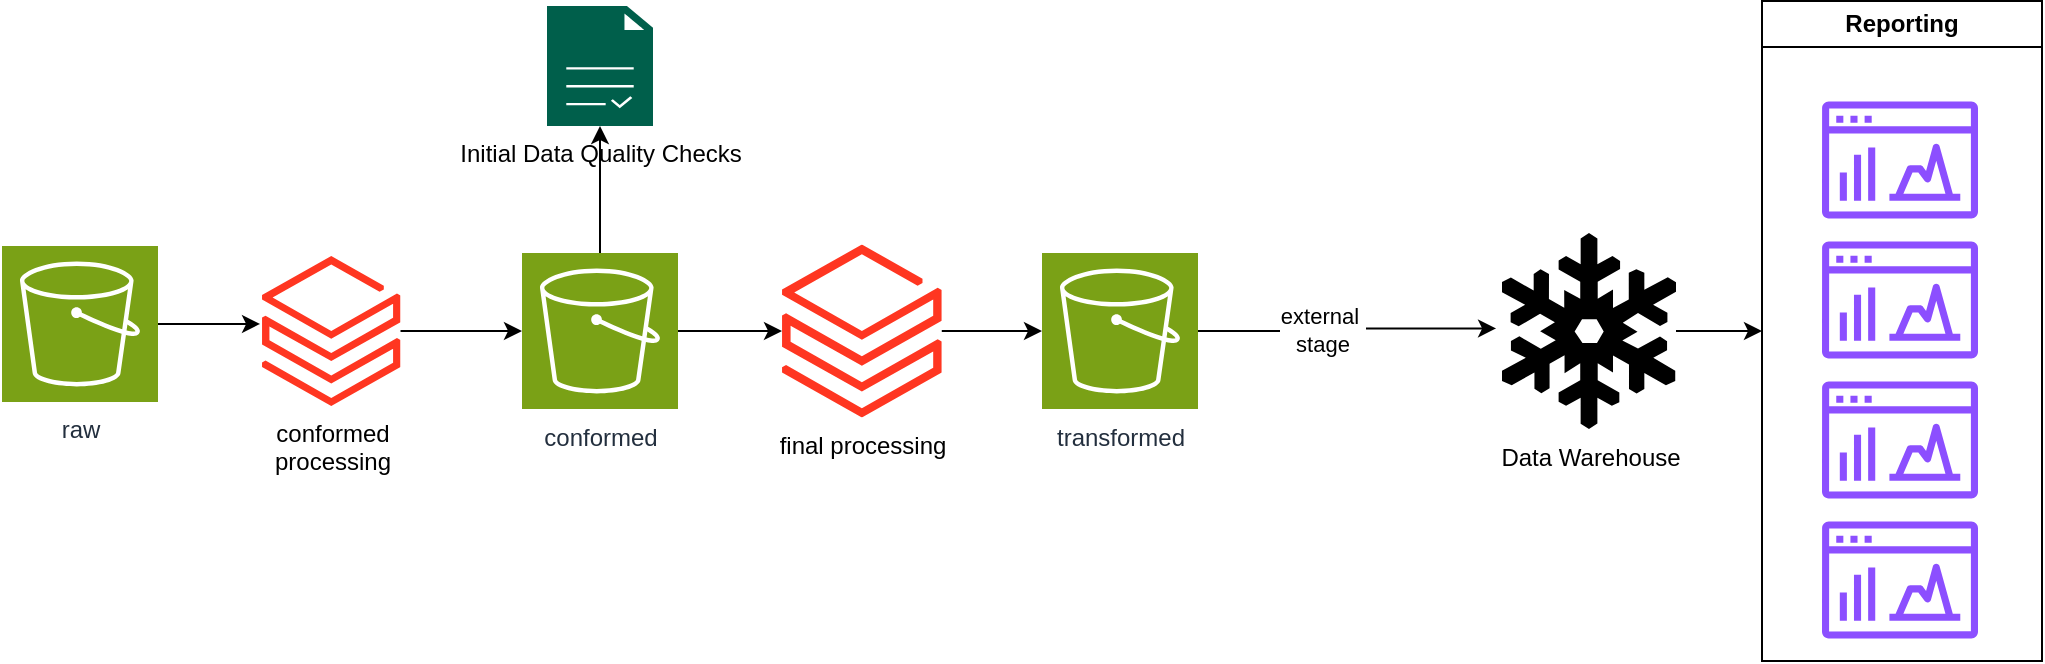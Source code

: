 <mxfile version="24.7.6">
  <diagram name="Page-1" id="KNU9SpJvPU2wU8JeDKuS">
    <mxGraphModel dx="1426" dy="759" grid="1" gridSize="10" guides="1" tooltips="1" connect="1" arrows="1" fold="1" page="1" pageScale="1" pageWidth="850" pageHeight="1100" math="0" shadow="0">
      <root>
        <mxCell id="0" />
        <mxCell id="1" parent="0" />
        <mxCell id="rflaLbUr40uzIL3F1Vz9-1" value="raw" style="sketch=0;points=[[0,0,0],[0.25,0,0],[0.5,0,0],[0.75,0,0],[1,0,0],[0,1,0],[0.25,1,0],[0.5,1,0],[0.75,1,0],[1,1,0],[0,0.25,0],[0,0.5,0],[0,0.75,0],[1,0.25,0],[1,0.5,0],[1,0.75,0]];outlineConnect=0;fontColor=#232F3E;fillColor=#7AA116;strokeColor=#ffffff;dashed=0;verticalLabelPosition=bottom;verticalAlign=top;align=center;html=1;fontSize=12;fontStyle=0;aspect=fixed;shape=mxgraph.aws4.resourceIcon;resIcon=mxgraph.aws4.s3;" vertex="1" parent="1">
          <mxGeometry y="600" width="78" height="78" as="geometry" />
        </mxCell>
        <mxCell id="rflaLbUr40uzIL3F1Vz9-2" value="conformed&lt;div&gt;processing&lt;/div&gt;" style="image;aspect=fixed;html=1;points=[];align=center;fontSize=12;image=img/lib/azure2/analytics/Azure_Databricks.svg;" vertex="1" parent="1">
          <mxGeometry x="130" y="605" width="69.26" height="75" as="geometry" />
        </mxCell>
        <mxCell id="rflaLbUr40uzIL3F1Vz9-7" style="edgeStyle=orthogonalEdgeStyle;rounded=0;orthogonalLoop=1;jettySize=auto;html=1;" edge="1" parent="1" source="rflaLbUr40uzIL3F1Vz9-3" target="rflaLbUr40uzIL3F1Vz9-6">
          <mxGeometry relative="1" as="geometry">
            <Array as="points">
              <mxPoint x="299" y="540" />
            </Array>
          </mxGeometry>
        </mxCell>
        <mxCell id="rflaLbUr40uzIL3F1Vz9-10" style="edgeStyle=orthogonalEdgeStyle;rounded=0;orthogonalLoop=1;jettySize=auto;html=1;" edge="1" parent="1" source="rflaLbUr40uzIL3F1Vz9-3" target="rflaLbUr40uzIL3F1Vz9-9">
          <mxGeometry relative="1" as="geometry" />
        </mxCell>
        <mxCell id="rflaLbUr40uzIL3F1Vz9-3" value="conformed" style="sketch=0;points=[[0,0,0],[0.25,0,0],[0.5,0,0],[0.75,0,0],[1,0,0],[0,1,0],[0.25,1,0],[0.5,1,0],[0.75,1,0],[1,1,0],[0,0.25,0],[0,0.5,0],[0,0.75,0],[1,0.25,0],[1,0.5,0],[1,0.75,0]];outlineConnect=0;fontColor=#232F3E;fillColor=#7AA116;strokeColor=#ffffff;dashed=0;verticalLabelPosition=bottom;verticalAlign=top;align=center;html=1;fontSize=12;fontStyle=0;aspect=fixed;shape=mxgraph.aws4.resourceIcon;resIcon=mxgraph.aws4.s3;" vertex="1" parent="1">
          <mxGeometry x="260" y="603.5" width="78" height="78" as="geometry" />
        </mxCell>
        <mxCell id="rflaLbUr40uzIL3F1Vz9-4" style="edgeStyle=orthogonalEdgeStyle;rounded=0;orthogonalLoop=1;jettySize=auto;html=1;entryX=-0.014;entryY=0.453;entryDx=0;entryDy=0;entryPerimeter=0;" edge="1" parent="1" source="rflaLbUr40uzIL3F1Vz9-1" target="rflaLbUr40uzIL3F1Vz9-2">
          <mxGeometry relative="1" as="geometry" />
        </mxCell>
        <mxCell id="rflaLbUr40uzIL3F1Vz9-5" style="edgeStyle=orthogonalEdgeStyle;rounded=0;orthogonalLoop=1;jettySize=auto;html=1;entryX=0;entryY=0.5;entryDx=0;entryDy=0;entryPerimeter=0;" edge="1" parent="1" source="rflaLbUr40uzIL3F1Vz9-2" target="rflaLbUr40uzIL3F1Vz9-3">
          <mxGeometry relative="1" as="geometry" />
        </mxCell>
        <mxCell id="rflaLbUr40uzIL3F1Vz9-6" value="Initial Data Quality Checks" style="sketch=0;pointerEvents=1;shadow=0;dashed=0;html=1;strokeColor=none;fillColor=#005F4B;labelPosition=center;verticalLabelPosition=bottom;verticalAlign=top;align=center;outlineConnect=0;shape=mxgraph.veeam2.report;" vertex="1" parent="1">
          <mxGeometry x="272.5" y="480" width="53" height="60" as="geometry" />
        </mxCell>
        <mxCell id="rflaLbUr40uzIL3F1Vz9-12" style="edgeStyle=orthogonalEdgeStyle;rounded=0;orthogonalLoop=1;jettySize=auto;html=1;" edge="1" parent="1" source="rflaLbUr40uzIL3F1Vz9-9" target="rflaLbUr40uzIL3F1Vz9-11">
          <mxGeometry relative="1" as="geometry" />
        </mxCell>
        <mxCell id="rflaLbUr40uzIL3F1Vz9-9" value="final processing" style="image;aspect=fixed;html=1;points=[];align=center;fontSize=12;image=img/lib/azure2/analytics/Azure_Databricks.svg;" vertex="1" parent="1">
          <mxGeometry x="390" y="599.25" width="79.89" height="86.5" as="geometry" />
        </mxCell>
        <mxCell id="rflaLbUr40uzIL3F1Vz9-11" value="transformed" style="sketch=0;points=[[0,0,0],[0.25,0,0],[0.5,0,0],[0.75,0,0],[1,0,0],[0,1,0],[0.25,1,0],[0.5,1,0],[0.75,1,0],[1,1,0],[0,0.25,0],[0,0.5,0],[0,0.75,0],[1,0.25,0],[1,0.5,0],[1,0.75,0]];outlineConnect=0;fontColor=#232F3E;fillColor=#7AA116;strokeColor=#ffffff;dashed=0;verticalLabelPosition=bottom;verticalAlign=top;align=center;html=1;fontSize=12;fontStyle=0;aspect=fixed;shape=mxgraph.aws4.resourceIcon;resIcon=mxgraph.aws4.s3;" vertex="1" parent="1">
          <mxGeometry x="520" y="603.5" width="78" height="78" as="geometry" />
        </mxCell>
        <mxCell id="rflaLbUr40uzIL3F1Vz9-24" style="edgeStyle=orthogonalEdgeStyle;rounded=0;orthogonalLoop=1;jettySize=auto;html=1;" edge="1" parent="1" source="rflaLbUr40uzIL3F1Vz9-13" target="rflaLbUr40uzIL3F1Vz9-25">
          <mxGeometry relative="1" as="geometry">
            <mxPoint x="900" y="642.5" as="targetPoint" />
          </mxGeometry>
        </mxCell>
        <mxCell id="rflaLbUr40uzIL3F1Vz9-13" value="Data Warehouse" style="shape=mxgraph.signs.nature.snowflake;html=1;pointerEvents=1;fillColor=#000000;strokeColor=none;verticalLabelPosition=bottom;verticalAlign=top;align=center;" vertex="1" parent="1">
          <mxGeometry x="750" y="593.5" width="87" height="98" as="geometry" />
        </mxCell>
        <mxCell id="rflaLbUr40uzIL3F1Vz9-22" style="edgeStyle=orthogonalEdgeStyle;rounded=0;orthogonalLoop=1;jettySize=auto;html=1;entryX=-0.034;entryY=0.487;entryDx=0;entryDy=0;entryPerimeter=0;" edge="1" parent="1" source="rflaLbUr40uzIL3F1Vz9-11" target="rflaLbUr40uzIL3F1Vz9-13">
          <mxGeometry relative="1" as="geometry" />
        </mxCell>
        <mxCell id="rflaLbUr40uzIL3F1Vz9-23" value="external&amp;nbsp;&lt;div&gt;stage&lt;/div&gt;" style="edgeLabel;html=1;align=center;verticalAlign=middle;resizable=0;points=[];" vertex="1" connectable="0" parent="rflaLbUr40uzIL3F1Vz9-22">
          <mxGeometry x="0.268" relative="1" as="geometry">
            <mxPoint x="-32" y="1" as="offset" />
          </mxGeometry>
        </mxCell>
        <mxCell id="rflaLbUr40uzIL3F1Vz9-25" value="Reporting" style="swimlane;whiteSpace=wrap;html=1;" vertex="1" parent="1">
          <mxGeometry x="880" y="477.5" width="140" height="330" as="geometry" />
        </mxCell>
        <mxCell id="rflaLbUr40uzIL3F1Vz9-26" value="" style="sketch=0;outlineConnect=0;fontColor=#232F3E;gradientColor=none;fillColor=#8C4FFF;strokeColor=none;dashed=0;verticalLabelPosition=bottom;verticalAlign=top;align=center;html=1;fontSize=12;fontStyle=0;aspect=fixed;pointerEvents=1;shape=mxgraph.aws4.opensearch_dashboards;" vertex="1" parent="rflaLbUr40uzIL3F1Vz9-25">
          <mxGeometry x="30" y="120" width="78" height="59" as="geometry" />
        </mxCell>
        <mxCell id="rflaLbUr40uzIL3F1Vz9-27" value="" style="sketch=0;outlineConnect=0;fontColor=#232F3E;gradientColor=none;fillColor=#8C4FFF;strokeColor=none;dashed=0;verticalLabelPosition=bottom;verticalAlign=top;align=center;html=1;fontSize=12;fontStyle=0;aspect=fixed;pointerEvents=1;shape=mxgraph.aws4.opensearch_dashboards;" vertex="1" parent="rflaLbUr40uzIL3F1Vz9-25">
          <mxGeometry x="30" y="50" width="78" height="59" as="geometry" />
        </mxCell>
        <mxCell id="rflaLbUr40uzIL3F1Vz9-28" value="" style="sketch=0;outlineConnect=0;fontColor=#232F3E;gradientColor=none;fillColor=#8C4FFF;strokeColor=none;dashed=0;verticalLabelPosition=bottom;verticalAlign=top;align=center;html=1;fontSize=12;fontStyle=0;aspect=fixed;pointerEvents=1;shape=mxgraph.aws4.opensearch_dashboards;" vertex="1" parent="rflaLbUr40uzIL3F1Vz9-25">
          <mxGeometry x="30" y="190" width="78" height="59" as="geometry" />
        </mxCell>
        <mxCell id="rflaLbUr40uzIL3F1Vz9-29" value="" style="sketch=0;outlineConnect=0;fontColor=#232F3E;gradientColor=none;fillColor=#8C4FFF;strokeColor=none;dashed=0;verticalLabelPosition=bottom;verticalAlign=top;align=center;html=1;fontSize=12;fontStyle=0;aspect=fixed;pointerEvents=1;shape=mxgraph.aws4.opensearch_dashboards;" vertex="1" parent="rflaLbUr40uzIL3F1Vz9-25">
          <mxGeometry x="30" y="260" width="78" height="59" as="geometry" />
        </mxCell>
      </root>
    </mxGraphModel>
  </diagram>
</mxfile>
